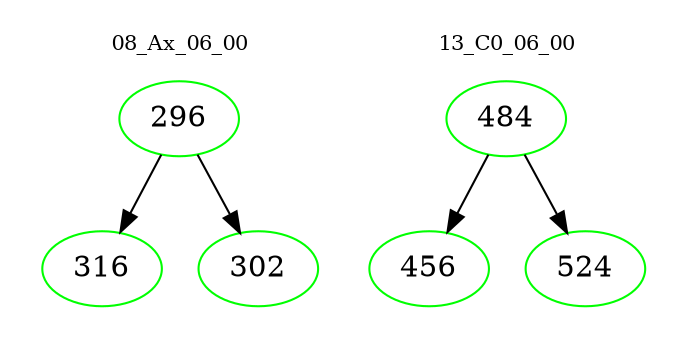 digraph{
subgraph cluster_0 {
color = white
label = "08_Ax_06_00";
fontsize=10;
T0_296 [label="296", color="green"]
T0_296 -> T0_316 [color="black"]
T0_316 [label="316", color="green"]
T0_296 -> T0_302 [color="black"]
T0_302 [label="302", color="green"]
}
subgraph cluster_1 {
color = white
label = "13_C0_06_00";
fontsize=10;
T1_484 [label="484", color="green"]
T1_484 -> T1_456 [color="black"]
T1_456 [label="456", color="green"]
T1_484 -> T1_524 [color="black"]
T1_524 [label="524", color="green"]
}
}

